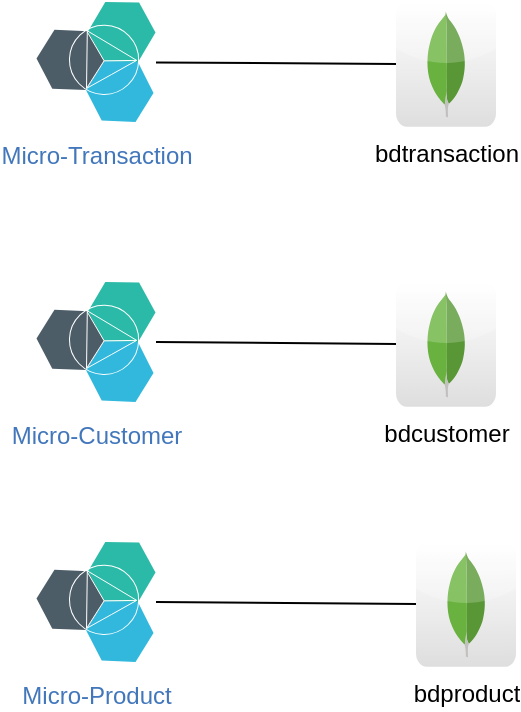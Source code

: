 <mxfile version="14.8.0" type="github">
  <diagram id="-QXzhYb8i4Vookv2IYnD" name="Page-1">
    <mxGraphModel dx="1038" dy="489" grid="1" gridSize="10" guides="1" tooltips="1" connect="1" arrows="1" fold="1" page="0" pageScale="1" pageWidth="827" pageHeight="1169" math="0" shadow="0">
      <root>
        <mxCell id="0" />
        <mxCell id="1" parent="0" />
        <mxCell id="ezxqX9jYdox4bQbeEkJT-1" value="Micro-Transaction" style="aspect=fixed;perimeter=ellipsePerimeter;html=1;align=center;shadow=0;dashed=0;fontColor=#4277BB;labelBackgroundColor=#ffffff;fontSize=12;spacingTop=3;image;image=img/lib/ibm/miscellaneous/microservices_application.svg;" vertex="1" parent="1">
          <mxGeometry x="330" y="70" width="60" height="60" as="geometry" />
        </mxCell>
        <mxCell id="ezxqX9jYdox4bQbeEkJT-2" value="Micro-Customer" style="aspect=fixed;perimeter=ellipsePerimeter;html=1;align=center;shadow=0;dashed=0;fontColor=#4277BB;labelBackgroundColor=#ffffff;fontSize=12;spacingTop=3;image;image=img/lib/ibm/miscellaneous/microservices_application.svg;" vertex="1" parent="1">
          <mxGeometry x="330" y="210" width="60" height="60" as="geometry" />
        </mxCell>
        <mxCell id="ezxqX9jYdox4bQbeEkJT-3" value="Micro-Product" style="aspect=fixed;perimeter=ellipsePerimeter;html=1;align=center;shadow=0;dashed=0;fontColor=#4277BB;labelBackgroundColor=#ffffff;fontSize=12;spacingTop=3;image;image=img/lib/ibm/miscellaneous/microservices_application.svg;" vertex="1" parent="1">
          <mxGeometry x="330" y="340" width="60" height="60" as="geometry" />
        </mxCell>
        <mxCell id="ezxqX9jYdox4bQbeEkJT-6" value="bdtransaction" style="dashed=0;outlineConnect=0;html=1;align=center;labelPosition=center;verticalLabelPosition=bottom;verticalAlign=top;shape=mxgraph.webicons.mongodb;gradientColor=#DFDEDE" vertex="1" parent="1">
          <mxGeometry x="510" y="70" width="50" height="62.4" as="geometry" />
        </mxCell>
        <mxCell id="ezxqX9jYdox4bQbeEkJT-7" value="bdcustomer" style="dashed=0;outlineConnect=0;html=1;align=center;labelPosition=center;verticalLabelPosition=bottom;verticalAlign=top;shape=mxgraph.webicons.mongodb;gradientColor=#DFDEDE" vertex="1" parent="1">
          <mxGeometry x="510" y="210" width="50" height="62.4" as="geometry" />
        </mxCell>
        <mxCell id="ezxqX9jYdox4bQbeEkJT-8" value="bdproduct" style="dashed=0;outlineConnect=0;html=1;align=center;labelPosition=center;verticalLabelPosition=bottom;verticalAlign=top;shape=mxgraph.webicons.mongodb;gradientColor=#DFDEDE" vertex="1" parent="1">
          <mxGeometry x="520" y="340" width="50" height="62.4" as="geometry" />
        </mxCell>
        <mxCell id="ezxqX9jYdox4bQbeEkJT-10" value="" style="endArrow=none;html=1;exitX=1;exitY=0.5;exitDx=0;exitDy=0;" edge="1" parent="1" source="ezxqX9jYdox4bQbeEkJT-2" target="ezxqX9jYdox4bQbeEkJT-7">
          <mxGeometry width="50" height="50" relative="1" as="geometry">
            <mxPoint x="390" y="220" as="sourcePoint" />
            <mxPoint x="440" y="170" as="targetPoint" />
          </mxGeometry>
        </mxCell>
        <mxCell id="ezxqX9jYdox4bQbeEkJT-12" value="" style="endArrow=none;html=1;" edge="1" parent="1" source="ezxqX9jYdox4bQbeEkJT-1" target="ezxqX9jYdox4bQbeEkJT-6">
          <mxGeometry width="50" height="50" relative="1" as="geometry">
            <mxPoint x="390" y="100.7" as="sourcePoint" />
            <mxPoint x="510" y="101.693" as="targetPoint" />
          </mxGeometry>
        </mxCell>
        <mxCell id="ezxqX9jYdox4bQbeEkJT-13" value="" style="endArrow=none;html=1;exitX=1;exitY=0.5;exitDx=0;exitDy=0;" edge="1" parent="1" source="ezxqX9jYdox4bQbeEkJT-3" target="ezxqX9jYdox4bQbeEkJT-8">
          <mxGeometry width="50" height="50" relative="1" as="geometry">
            <mxPoint x="370" y="369" as="sourcePoint" />
            <mxPoint x="500" y="370.493" as="targetPoint" />
          </mxGeometry>
        </mxCell>
      </root>
    </mxGraphModel>
  </diagram>
</mxfile>
